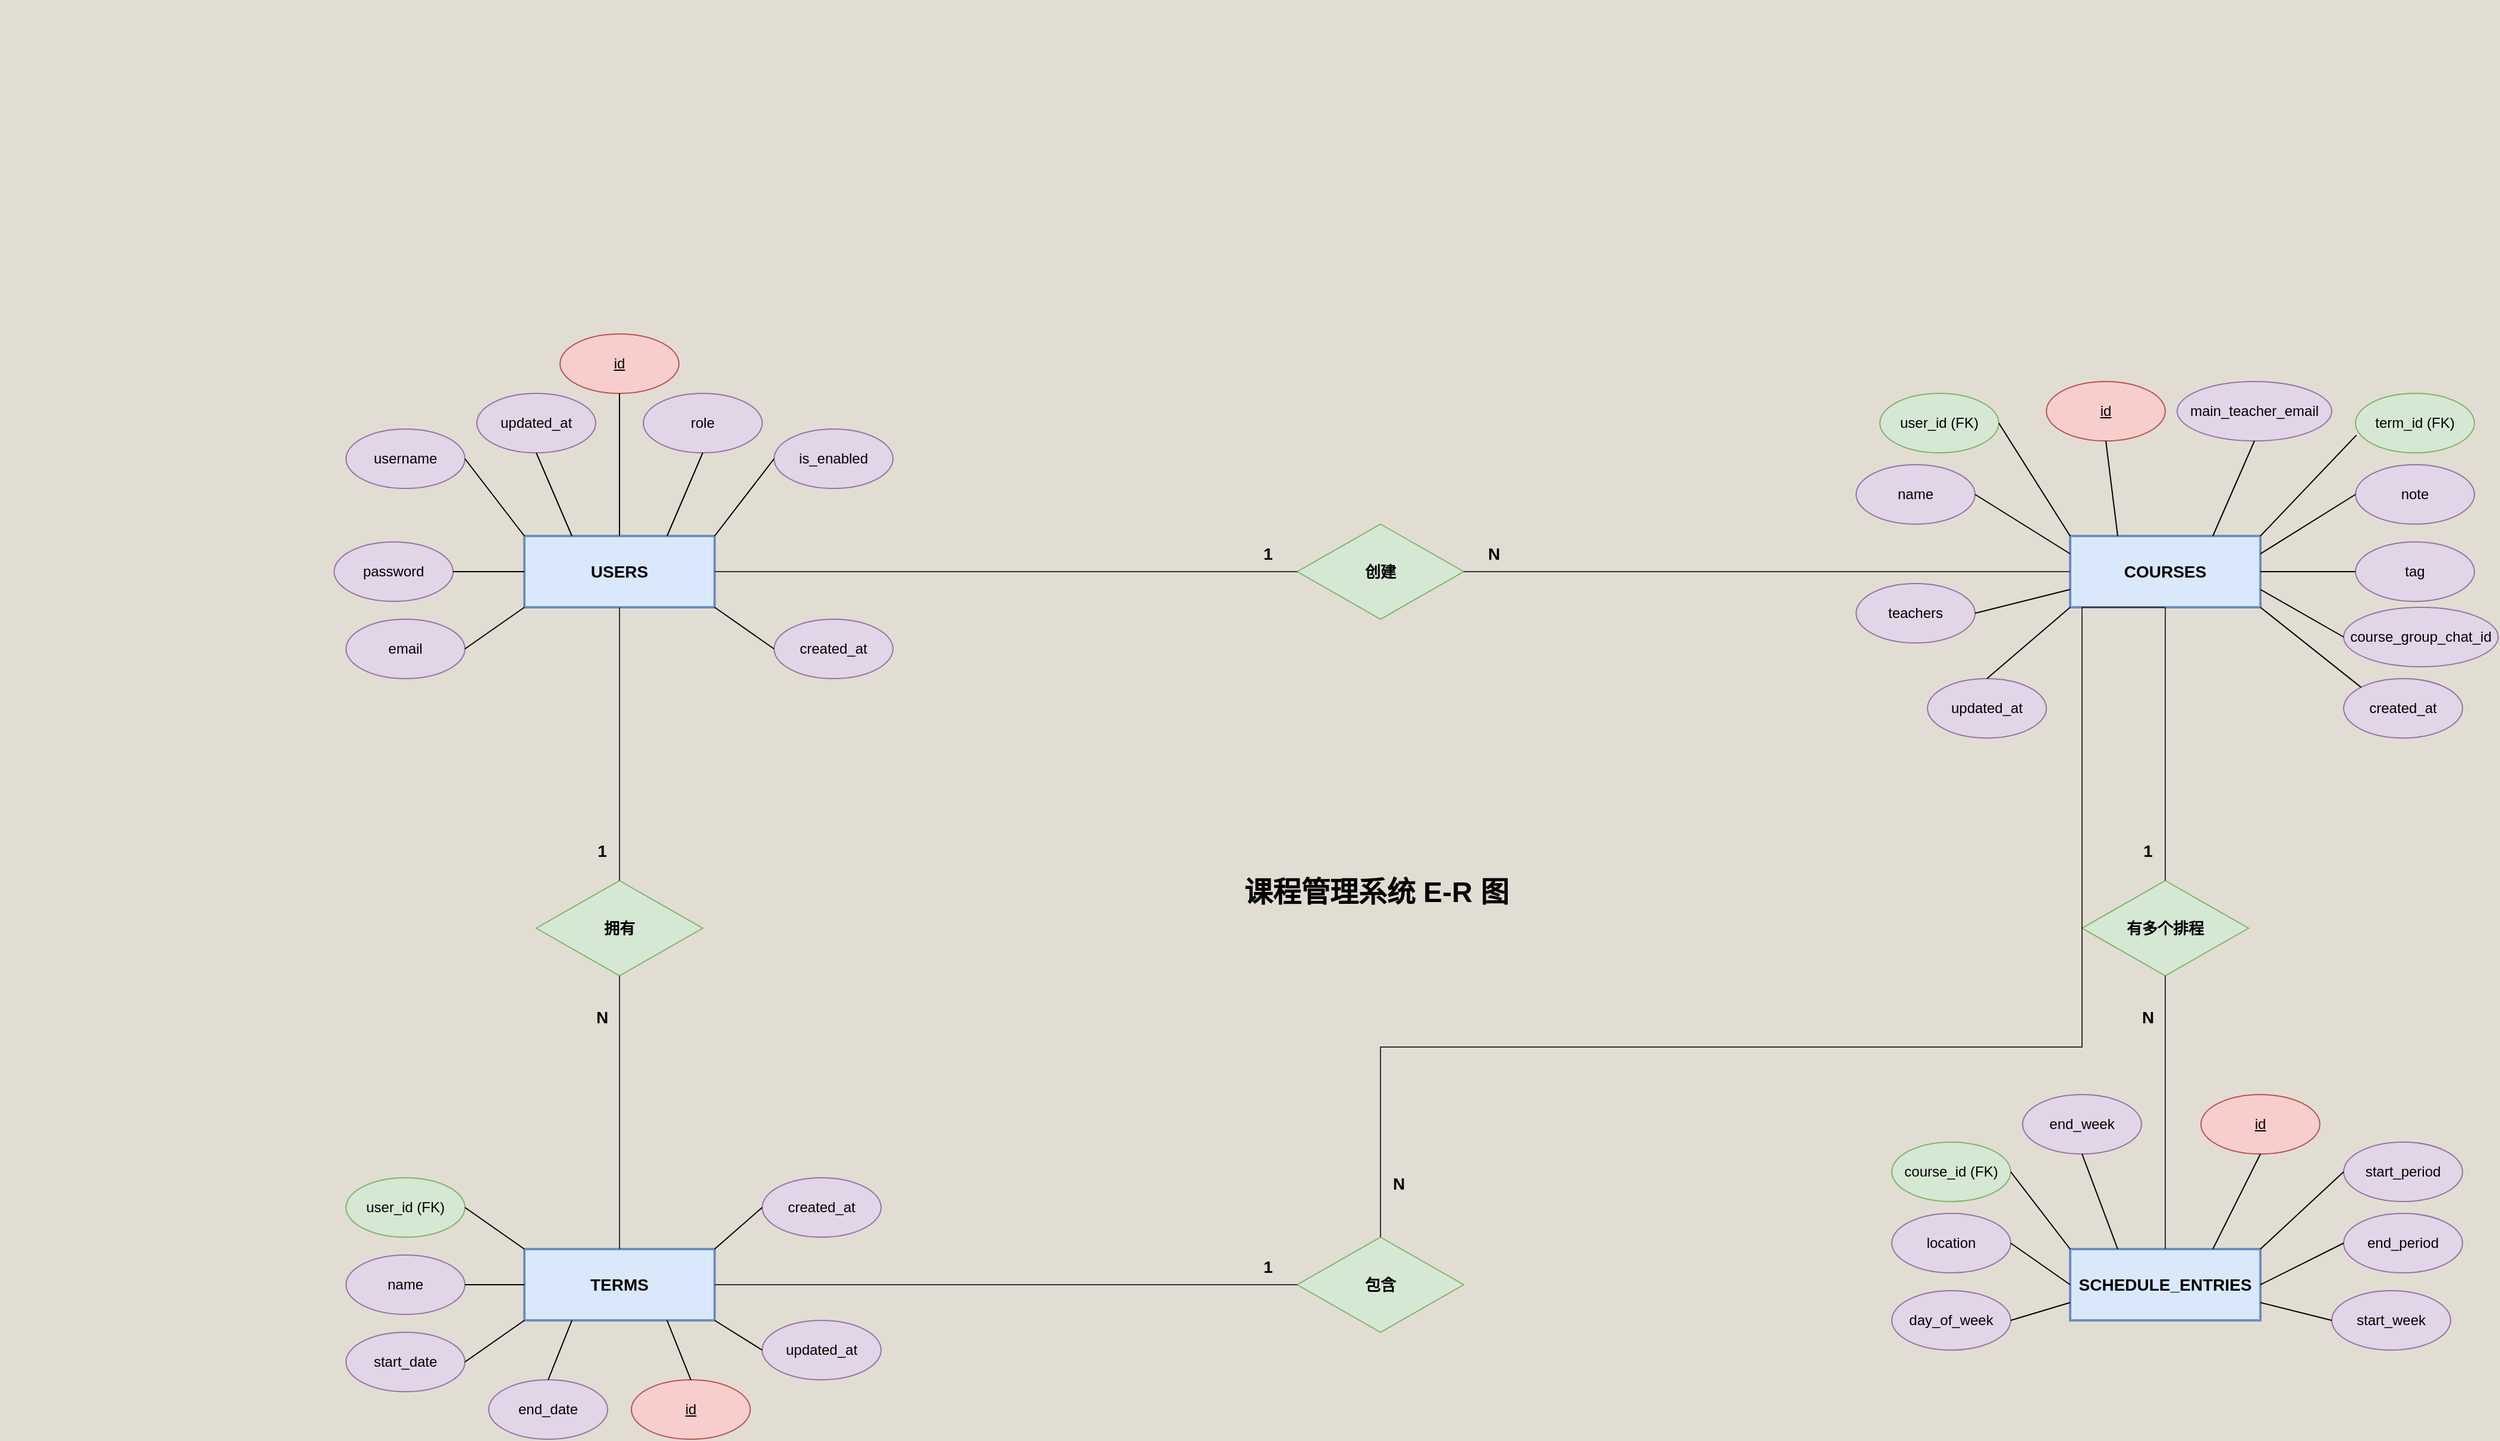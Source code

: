 <mxfile version="27.2.0">
  <diagram name="Quadrant-ER-Diagram" id="final-er-diagram-id">
    <mxGraphModel dx="44338" dy="39726" grid="0" gridSize="10" guides="1" tooltips="1" connect="1" arrows="1" fold="1" page="1" pageScale="1" pageWidth="2339" pageHeight="1654" background="#E2DDD3" math="0" shadow="0">
      <root>
        <mxCell id="0" />
        <mxCell id="1" parent="0" />
        <mxCell id="title" value="课程管理系统 E-R 图&amp;nbsp;" style="text;html=1;strokeColor=none;fillColor=none;align=center;verticalAlign=middle;whiteSpace=wrap;rounded=0;fontSize=24;fontStyle=1;" parent="1" vertex="1">
          <mxGeometry x="860" y="730" width="600" height="40" as="geometry" />
        </mxCell>
        <mxCell id="e-users" value="USERS" style="shape=rectangle;strokeWidth=2;perimeter=rectanglePerimeter;whiteSpace=wrap;html=1;fixedSize=1;fontStyle=1;fontSize=14;fillColor=#dae8fc;strokeColor=#6c8ebf;" parent="1" vertex="1">
          <mxGeometry x="440" y="450" width="160" height="60" as="geometry" />
        </mxCell>
        <mxCell id="a-users-id" value="&lt;u&gt;id&lt;/u&gt;" style="shape=ellipse;perimeter=ellipsePerimeter;whiteSpace=wrap;html=1;align=center;fontSize=12;fillColor=#f8cecc;strokeColor=#b85450;" parent="1" vertex="1">
          <mxGeometry x="470" y="280" width="100" height="50" as="geometry" />
        </mxCell>
        <mxCell id="a-users-username" value="username" style="shape=ellipse;perimeter=ellipsePerimeter;whiteSpace=wrap;html=1;align=center;fontSize=12;fillColor=#e1d5e7;strokeColor=#9673a6;" parent="1" vertex="1">
          <mxGeometry x="290" y="360" width="100" height="50" as="geometry" />
        </mxCell>
        <mxCell id="a-users-password" value="password" style="shape=ellipse;perimeter=ellipsePerimeter;whiteSpace=wrap;html=1;align=center;fontSize=12;fillColor=#e1d5e7;strokeColor=#9673a6;" parent="1" vertex="1">
          <mxGeometry x="280" y="455" width="100" height="50" as="geometry" />
        </mxCell>
        <mxCell id="a-users-email" value="email" style="shape=ellipse;perimeter=ellipsePerimeter;whiteSpace=wrap;html=1;align=center;fontSize=12;fillColor=#e1d5e7;strokeColor=#9673a6;" parent="1" vertex="1">
          <mxGeometry x="290" y="520" width="100" height="50" as="geometry" />
        </mxCell>
        <mxCell id="a-users-role" value="role" style="shape=ellipse;perimeter=ellipsePerimeter;whiteSpace=wrap;html=1;align=center;fontSize=12;fillColor=#e1d5e7;strokeColor=#9673a6;" parent="1" vertex="1">
          <mxGeometry x="540" y="330" width="100" height="50" as="geometry" />
        </mxCell>
        <mxCell id="a-users-enabled" value="is_enabled" style="shape=ellipse;perimeter=ellipsePerimeter;whiteSpace=wrap;html=1;align=center;fontSize=12;fillColor=#e1d5e7;strokeColor=#9673a6;" parent="1" vertex="1">
          <mxGeometry x="650" y="360" width="100" height="50" as="geometry" />
        </mxCell>
        <mxCell id="a-users-created" value="created_at" style="shape=ellipse;perimeter=ellipsePerimeter;whiteSpace=wrap;html=1;align=center;fontSize=12;fillColor=#e1d5e7;strokeColor=#9673a6;" parent="1" vertex="1">
          <mxGeometry x="650" y="520" width="100" height="50" as="geometry" />
        </mxCell>
        <mxCell id="a-users-updated" value="updated_at" style="shape=ellipse;perimeter=ellipsePerimeter;whiteSpace=wrap;html=1;align=center;fontSize=12;fillColor=#e1d5e7;strokeColor=#9673a6;" parent="1" vertex="1">
          <mxGeometry x="400" y="330" width="100" height="50" as="geometry" />
        </mxCell>
        <mxCell id="e-courses" value="COURSES" style="shape=rectangle;strokeWidth=2;perimeter=rectanglePerimeter;whiteSpace=wrap;html=1;fixedSize=1;fontStyle=1;fontSize=14;fillColor=#dae8fc;strokeColor=#6c8ebf;" parent="1" vertex="1">
          <mxGeometry x="1740" y="450" width="160" height="60" as="geometry" />
        </mxCell>
        <mxCell id="a-courses-id" value="&lt;u&gt;id&lt;/u&gt;" style="shape=ellipse;perimeter=ellipsePerimeter;whiteSpace=wrap;html=1;align=center;fontSize=12;fillColor=#f8cecc;strokeColor=#b85450;" parent="1" vertex="1">
          <mxGeometry x="1720" y="320" width="100" height="50" as="geometry" />
        </mxCell>
        <mxCell id="a-courses-userid" value="user_id (FK)" style="shape=ellipse;perimeter=ellipsePerimeter;whiteSpace=wrap;html=1;align=center;fontSize=12;fillColor=#d5e8d4;strokeColor=#82b366;" parent="1" vertex="1">
          <mxGeometry x="1580" y="330" width="100" height="50" as="geometry" />
        </mxCell>
        <mxCell id="a-courses-termid" value="term_id (FK)" style="shape=ellipse;perimeter=ellipsePerimeter;whiteSpace=wrap;html=1;align=center;fontSize=12;fillColor=#d5e8d4;strokeColor=#82b366;" parent="1" vertex="1">
          <mxGeometry x="1980" y="330" width="100" height="50" as="geometry" />
        </mxCell>
        <mxCell id="a-courses-name" value="name" style="shape=ellipse;perimeter=ellipsePerimeter;whiteSpace=wrap;html=1;align=center;fontSize=12;fillColor=#e1d5e7;strokeColor=#9673a6;" parent="1" vertex="1">
          <mxGeometry x="1560" y="390" width="100" height="50" as="geometry" />
        </mxCell>
        <mxCell id="a-courses-teachers" value="teachers" style="shape=ellipse;perimeter=ellipsePerimeter;whiteSpace=wrap;html=1;align=center;fontSize=12;fillColor=#e1d5e7;strokeColor=#9673a6;" parent="1" vertex="1">
          <mxGeometry x="1560" y="490" width="100" height="50" as="geometry" />
        </mxCell>
        <mxCell id="a-courses-teachermail" value="main_teacher_email" style="shape=ellipse;perimeter=ellipsePerimeter;whiteSpace=wrap;html=1;align=center;fontSize=12;fillColor=#e1d5e7;strokeColor=#9673a6;" parent="1" vertex="1">
          <mxGeometry x="1830" y="320" width="130" height="50" as="geometry" />
        </mxCell>
        <mxCell id="a-courses-chatid" value="course_group_chat_id" style="shape=ellipse;perimeter=ellipsePerimeter;whiteSpace=wrap;html=1;align=center;fontSize=12;fillColor=#e1d5e7;strokeColor=#9673a6;" parent="1" vertex="1">
          <mxGeometry x="1970" y="510" width="130" height="50" as="geometry" />
        </mxCell>
        <mxCell id="a-courses-tag" value="tag" style="shape=ellipse;perimeter=ellipsePerimeter;whiteSpace=wrap;html=1;align=center;fontSize=12;fillColor=#e1d5e7;strokeColor=#9673a6;" parent="1" vertex="1">
          <mxGeometry x="1980" y="455" width="100" height="50" as="geometry" />
        </mxCell>
        <mxCell id="a-courses-note" value="note" style="shape=ellipse;perimeter=ellipsePerimeter;whiteSpace=wrap;html=1;align=center;fontSize=12;fillColor=#e1d5e7;strokeColor=#9673a6;" parent="1" vertex="1">
          <mxGeometry x="1980" y="390" width="100" height="50" as="geometry" />
        </mxCell>
        <mxCell id="a-courses-created" value="created_at" style="shape=ellipse;perimeter=ellipsePerimeter;whiteSpace=wrap;html=1;align=center;fontSize=12;fillColor=#e1d5e7;strokeColor=#9673a6;" parent="1" vertex="1">
          <mxGeometry x="1970" y="570" width="100" height="50" as="geometry" />
        </mxCell>
        <mxCell id="a-courses-updated" value="updated_at" style="shape=ellipse;perimeter=ellipsePerimeter;whiteSpace=wrap;html=1;align=center;fontSize=12;fillColor=#e1d5e7;strokeColor=#9673a6;" parent="1" vertex="1">
          <mxGeometry x="1620" y="570" width="100" height="50" as="geometry" />
        </mxCell>
        <mxCell id="e-terms" value="TERMS" style="shape=rectangle;strokeWidth=2;perimeter=rectanglePerimeter;whiteSpace=wrap;html=1;fixedSize=1;fontStyle=1;fontSize=14;fillColor=#dae8fc;strokeColor=#6c8ebf;" parent="1" vertex="1">
          <mxGeometry x="440" y="1050" width="160" height="60" as="geometry" />
        </mxCell>
        <mxCell id="a-terms-id" value="&lt;u&gt;id&lt;/u&gt;" style="shape=ellipse;perimeter=ellipsePerimeter;whiteSpace=wrap;html=1;align=center;fontSize=12;fillColor=#f8cecc;strokeColor=#b85450;" parent="1" vertex="1">
          <mxGeometry x="530" y="1160" width="100" height="50" as="geometry" />
        </mxCell>
        <mxCell id="a-terms-userid" value="user_id (FK)" style="shape=ellipse;perimeter=ellipsePerimeter;whiteSpace=wrap;html=1;align=center;fontSize=12;fillColor=#d5e8d4;strokeColor=#82b366;" parent="1" vertex="1">
          <mxGeometry x="290" y="990" width="100" height="50" as="geometry" />
        </mxCell>
        <mxCell id="a-terms-name" value="name" style="shape=ellipse;perimeter=ellipsePerimeter;whiteSpace=wrap;html=1;align=center;fontSize=12;fillColor=#e1d5e7;strokeColor=#9673a6;" parent="1" vertex="1">
          <mxGeometry x="290" y="1055" width="100" height="50" as="geometry" />
        </mxCell>
        <mxCell id="a-terms-start" value="start_date" style="shape=ellipse;perimeter=ellipsePerimeter;whiteSpace=wrap;html=1;align=center;fontSize=12;fillColor=#e1d5e7;strokeColor=#9673a6;" parent="1" vertex="1">
          <mxGeometry x="290" y="1120" width="100" height="50" as="geometry" />
        </mxCell>
        <mxCell id="a-terms-end" value="end_date" style="shape=ellipse;perimeter=ellipsePerimeter;whiteSpace=wrap;html=1;align=center;fontSize=12;fillColor=#e1d5e7;strokeColor=#9673a6;" parent="1" vertex="1">
          <mxGeometry x="410" y="1160" width="100" height="50" as="geometry" />
        </mxCell>
        <mxCell id="a-terms-created" value="created_at" style="shape=ellipse;perimeter=ellipsePerimeter;whiteSpace=wrap;html=1;align=center;fontSize=12;fillColor=#e1d5e7;strokeColor=#9673a6;" parent="1" vertex="1">
          <mxGeometry x="640" y="990" width="100" height="50" as="geometry" />
        </mxCell>
        <mxCell id="a-terms-updated" value="updated_at" style="shape=ellipse;perimeter=ellipsePerimeter;whiteSpace=wrap;html=1;align=center;fontSize=12;fillColor=#e1d5e7;strokeColor=#9673a6;" parent="1" vertex="1">
          <mxGeometry x="640" y="1110" width="100" height="50" as="geometry" />
        </mxCell>
        <mxCell id="e-schedule" value="SCHEDULE_ENTRIES" style="shape=rectangle;strokeWidth=2;perimeter=rectanglePerimeter;whiteSpace=wrap;html=1;fixedSize=1;fontStyle=1;fontSize=14;fillColor=#dae8fc;strokeColor=#6c8ebf;" parent="1" vertex="1">
          <mxGeometry x="1740" y="1050" width="160" height="60" as="geometry" />
        </mxCell>
        <mxCell id="a-schedule-id" value="&lt;u&gt;id&lt;/u&gt;" style="shape=ellipse;perimeter=ellipsePerimeter;whiteSpace=wrap;html=1;align=center;fontSize=12;fillColor=#f8cecc;strokeColor=#b85450;" parent="1" vertex="1">
          <mxGeometry x="1850" y="920" width="100" height="50" as="geometry" />
        </mxCell>
        <mxCell id="a-schedule-courseid" value="course_id (FK)" style="shape=ellipse;perimeter=ellipsePerimeter;whiteSpace=wrap;html=1;align=center;fontSize=12;fillColor=#d5e8d4;strokeColor=#82b366;" parent="1" vertex="1">
          <mxGeometry x="1590" y="960" width="100" height="50" as="geometry" />
        </mxCell>
        <mxCell id="a-schedule-location" value="location" style="shape=ellipse;perimeter=ellipsePerimeter;whiteSpace=wrap;html=1;align=center;fontSize=12;fillColor=#e1d5e7;strokeColor=#9673a6;" parent="1" vertex="1">
          <mxGeometry x="1590" y="1020" width="100" height="50" as="geometry" />
        </mxCell>
        <mxCell id="a-schedule-day" value="day_of_week" style="shape=ellipse;perimeter=ellipsePerimeter;whiteSpace=wrap;html=1;align=center;fontSize=12;fillColor=#e1d5e7;strokeColor=#9673a6;" parent="1" vertex="1">
          <mxGeometry x="1590" y="1085" width="100" height="50" as="geometry" />
        </mxCell>
        <mxCell id="a-schedule-startp" value="start_period" style="shape=ellipse;perimeter=ellipsePerimeter;whiteSpace=wrap;html=1;align=center;fontSize=12;fillColor=#e1d5e7;strokeColor=#9673a6;" parent="1" vertex="1">
          <mxGeometry x="1970" y="960" width="100" height="50" as="geometry" />
        </mxCell>
        <mxCell id="a-schedule-endp" value="end_period" style="shape=ellipse;perimeter=ellipsePerimeter;whiteSpace=wrap;html=1;align=center;fontSize=12;fillColor=#e1d5e7;strokeColor=#9673a6;" parent="1" vertex="1">
          <mxGeometry x="1970" y="1020" width="100" height="50" as="geometry" />
        </mxCell>
        <mxCell id="a-schedule-startw" value="start_week" style="shape=ellipse;perimeter=ellipsePerimeter;whiteSpace=wrap;html=1;align=center;fontSize=12;fillColor=#e1d5e7;strokeColor=#9673a6;" parent="1" vertex="1">
          <mxGeometry x="1960" y="1085" width="100" height="50" as="geometry" />
        </mxCell>
        <mxCell id="a-schedule-endw" value="end_week" style="shape=ellipse;perimeter=ellipsePerimeter;whiteSpace=wrap;html=1;align=center;fontSize=12;fillColor=#e1d5e7;strokeColor=#9673a6;" parent="1" vertex="1">
          <mxGeometry x="1700" y="920" width="100" height="50" as="geometry" />
        </mxCell>
        <mxCell id="r-creates" value="创建" style="rhombus;perimeter=rhombusPerimeter;whiteSpace=wrap;html=1;align=center;fontSize=13;fontStyle=1;fillColor=#d5e8d4;strokeColor=#82b366;" parent="1" vertex="1">
          <mxGeometry x="1090" y="440" width="140" height="80" as="geometry" />
        </mxCell>
        <mxCell id="r-owns" value="拥有" style="rhombus;perimeter=rhombusPerimeter;whiteSpace=wrap;html=1;align=center;fontSize=13;fontStyle=1;fillColor=#d5e8d4;strokeColor=#82b366;" parent="1" vertex="1">
          <mxGeometry x="450" y="740" width="140" height="80" as="geometry" />
        </mxCell>
        <mxCell id="r-contains" value="包含" style="rhombus;perimeter=rhombusPerimeter;whiteSpace=wrap;html=1;align=center;fontSize=13;fontStyle=1;fillColor=#d5e8d4;strokeColor=#82b366;" parent="1" vertex="1">
          <mxGeometry x="1090" y="1040" width="140" height="80" as="geometry" />
        </mxCell>
        <mxCell id="r-schedules" value="有多个排程" style="rhombus;perimeter=rhombusPerimeter;whiteSpace=wrap;html=1;align=center;fontSize=13;fontStyle=1;fillColor=#d5e8d4;strokeColor=#82b366;" parent="1" vertex="1">
          <mxGeometry x="1750" y="740" width="140" height="80" as="geometry" />
        </mxCell>
        <mxCell id="l-users-creates" style="edgeStyle=orthogonalEdgeStyle;rounded=0;html=1;endArrow=none;endFill=0;strokeColor=#333333;" parent="1" source="e-users" target="r-creates" edge="1">
          <mxGeometry relative="1" as="geometry" />
        </mxCell>
        <mxCell id="c-users-creates-1" value="1" style="text;html=1;align=center;verticalAlign=middle;resizable=0;points=[];autosize=1;strokeColor=none;fillColor=none;fontSize=14;fontStyle=1;" parent="1" vertex="1">
          <mxGeometry x="1050" y="450" width="30" height="30" as="geometry" />
        </mxCell>
        <mxCell id="l-creates-courses" style="edgeStyle=orthogonalEdgeStyle;rounded=0;html=1;endArrow=none;endFill=0;strokeColor=#333333;" parent="1" source="r-creates" target="e-courses" edge="1">
          <mxGeometry relative="1" as="geometry" />
        </mxCell>
        <mxCell id="c-creates-courses-n" value="N" style="text;html=1;align=center;verticalAlign=middle;resizable=0;points=[];autosize=1;strokeColor=none;fillColor=none;fontSize=14;fontStyle=1;" parent="1" vertex="1">
          <mxGeometry x="1240" y="450" width="30" height="30" as="geometry" />
        </mxCell>
        <mxCell id="l-users-owns" style="edgeStyle=orthogonalEdgeStyle;rounded=0;html=1;endArrow=none;endFill=0;strokeColor=#333333;" parent="1" source="e-users" target="r-owns" edge="1">
          <mxGeometry relative="1" as="geometry" />
        </mxCell>
        <mxCell id="c-users-owns-1" value="1" style="text;html=1;align=center;verticalAlign=middle;resizable=0;points=[];autosize=1;strokeColor=none;fillColor=none;fontSize=14;fontStyle=1;" parent="1" vertex="1">
          <mxGeometry x="490" y="700" width="30" height="30" as="geometry" />
        </mxCell>
        <mxCell id="l-owns-terms" style="edgeStyle=orthogonalEdgeStyle;rounded=0;html=1;endArrow=none;endFill=0;strokeColor=#333333;" parent="1" source="r-owns" target="e-terms" edge="1">
          <mxGeometry relative="1" as="geometry" />
        </mxCell>
        <mxCell id="c-owns-terms-n" value="N" style="text;html=1;align=center;verticalAlign=middle;resizable=0;points=[];autosize=1;strokeColor=none;fillColor=none;fontSize=14;fontStyle=1;" parent="1" vertex="1">
          <mxGeometry x="490" y="840" width="30" height="30" as="geometry" />
        </mxCell>
        <mxCell id="l-courses-schedules" style="edgeStyle=orthogonalEdgeStyle;rounded=0;html=1;endArrow=none;endFill=0;strokeColor=#333333;" parent="1" source="e-courses" target="r-schedules" edge="1">
          <mxGeometry relative="1" as="geometry">
            <Array as="points">
              <mxPoint x="1820" y="580" />
              <mxPoint x="1820" y="580" />
            </Array>
          </mxGeometry>
        </mxCell>
        <mxCell id="c-courses-schedules-1" value="1" style="text;html=1;align=center;verticalAlign=middle;resizable=0;points=[];autosize=1;strokeColor=none;fillColor=none;fontSize=14;fontStyle=1;" parent="1" vertex="1">
          <mxGeometry x="1790" y="700" width="30" height="30" as="geometry" />
        </mxCell>
        <mxCell id="l-schedules-entries" style="edgeStyle=orthogonalEdgeStyle;rounded=0;html=1;endArrow=none;endFill=0;strokeColor=#333333;" parent="1" source="r-schedules" target="e-schedule" edge="1">
          <mxGeometry relative="1" as="geometry" />
        </mxCell>
        <mxCell id="c-schedules-entries-n" value="N" style="text;html=1;align=center;verticalAlign=middle;resizable=0;points=[];autosize=1;strokeColor=none;fillColor=none;fontSize=14;fontStyle=1;" parent="1" vertex="1">
          <mxGeometry x="1790" y="840" width="30" height="30" as="geometry" />
        </mxCell>
        <mxCell id="l-terms-contains" style="edgeStyle=orthogonalEdgeStyle;rounded=0;html=1;endArrow=none;endFill=0;strokeColor=#333333;" parent="1" source="e-terms" target="r-contains" edge="1">
          <mxGeometry relative="1" as="geometry" />
        </mxCell>
        <mxCell id="c-terms-contains-1" value="1" style="text;html=1;align=center;verticalAlign=middle;resizable=0;points=[];autosize=1;strokeColor=none;fillColor=none;fontSize=14;fontStyle=1;" parent="1" vertex="1">
          <mxGeometry x="1050" y="1050" width="30" height="30" as="geometry" />
        </mxCell>
        <mxCell id="l-contains-courses" style="edgeStyle=orthogonalEdgeStyle;rounded=0;html=1;endArrow=none;endFill=0;strokeColor=#333333;entryX=0.5;entryY=1;entryDx=0;entryDy=0;" parent="1" source="r-contains" target="e-courses" edge="1">
          <mxGeometry relative="1" as="geometry">
            <Array as="points">
              <mxPoint x="1160" y="880" />
              <mxPoint x="1750" y="880" />
              <mxPoint x="1750" y="510" />
            </Array>
          </mxGeometry>
        </mxCell>
        <mxCell id="c-contains-courses-n" value="N" style="text;html=1;align=center;verticalAlign=middle;resizable=0;points=[];autosize=1;strokeColor=none;fillColor=none;fontSize=14;fontStyle=1;" parent="1" vertex="1">
          <mxGeometry x="1160" y="980" width="30" height="30" as="geometry" />
        </mxCell>
        <mxCell id="2" style="edgeStyle=none;html=1;endArrow=none;endFill=0;strokeColor=#999999;" parent="1" source="e-users" target="a-users-id" edge="1" />
        <mxCell id="3" style="edgeStyle=none;html=1;endArrow=none;endFill=0;strokeColor=#999999;" parent="1" source="e-users" target="a-users-username" edge="1" />
        <mxCell id="4" style="edgeStyle=none;html=1;endArrow=none;endFill=0;strokeColor=#999999;" parent="1" source="e-users" target="a-users-password" edge="1" />
        <mxCell id="5" style="edgeStyle=none;html=1;endArrow=none;endFill=0;strokeColor=#999999;" parent="1" source="e-users" target="a-users-email" edge="1" />
        <mxCell id="6" style="edgeStyle=none;html=1;endArrow=none;endFill=0;strokeColor=#999999;" parent="1" source="e-users" target="a-users-role" edge="1" />
        <mxCell id="7" style="edgeStyle=none;html=1;endArrow=none;endFill=0;strokeColor=#999999;" parent="1" source="e-users" target="a-users-enabled" edge="1" />
        <mxCell id="8" style="edgeStyle=none;html=1;endArrow=none;endFill=0;strokeColor=#999999;" parent="1" source="e-users" target="a-users-created" edge="1" />
        <mxCell id="9" style="edgeStyle=none;html=1;endArrow=none;endFill=0;strokeColor=#999999;" parent="1" source="e-users" target="a-users-updated" edge="1" />
        <mxCell id="10" style="edgeStyle=none;html=1;endArrow=none;endFill=0;strokeColor=#999999;" parent="1" source="e-terms" target="a-terms-id" edge="1" />
        <mxCell id="11" style="edgeStyle=none;html=1;endArrow=none;endFill=0;strokeColor=#999999;" parent="1" source="e-terms" target="a-terms-userid" edge="1" />
        <mxCell id="12" style="edgeStyle=none;html=1;endArrow=none;endFill=0;strokeColor=#999999;" parent="1" source="e-terms" target="a-terms-name" edge="1" />
        <mxCell id="13" style="edgeStyle=none;html=1;endArrow=none;endFill=0;strokeColor=#999999;" parent="1" source="e-terms" target="a-terms-start" edge="1" />
        <mxCell id="14" style="edgeStyle=none;html=1;endArrow=none;endFill=0;strokeColor=#999999;" parent="1" source="e-terms" target="a-terms-end" edge="1" />
        <mxCell id="15" style="edgeStyle=none;html=1;endArrow=none;endFill=0;strokeColor=#999999;" parent="1" source="e-terms" target="a-terms-created" edge="1" />
        <mxCell id="16" style="edgeStyle=none;html=1;endArrow=none;endFill=0;strokeColor=#999999;" parent="1" source="e-terms" target="a-terms-updated" edge="1" />
        <mxCell id="17" style="edgeStyle=none;html=1;endArrow=none;endFill=0;strokeColor=#999999;" parent="1" source="e-courses" target="a-courses-id" edge="1" />
        <mxCell id="18" style="edgeStyle=none;html=1;endArrow=none;endFill=0;strokeColor=#999999;" parent="1" source="e-courses" target="a-courses-userid" edge="1" />
        <mxCell id="19" style="edgeStyle=none;html=1;endArrow=none;endFill=0;strokeColor=#999999;" parent="1" source="e-courses" target="a-courses-termid" edge="1" />
        <mxCell id="20" style="edgeStyle=none;html=1;endArrow=none;endFill=0;strokeColor=#999999;" parent="1" source="e-courses" target="a-courses-name" edge="1" />
        <mxCell id="21" style="edgeStyle=none;html=1;endArrow=none;endFill=0;strokeColor=#999999;" parent="1" source="e-courses" target="a-courses-teachers" edge="1" />
        <mxCell id="22" style="edgeStyle=none;html=1;endArrow=none;endFill=0;strokeColor=#999999;" parent="1" source="e-courses" target="a-courses-teachermail" edge="1" />
        <mxCell id="23" style="edgeStyle=none;html=1;endArrow=none;endFill=0;strokeColor=#999999;" parent="1" source="e-courses" target="a-courses-chatid" edge="1" />
        <mxCell id="24" style="edgeStyle=none;html=1;endArrow=none;endFill=0;strokeColor=#999999;" parent="1" source="e-courses" target="a-courses-tag" edge="1" />
        <mxCell id="25" style="edgeStyle=none;html=1;endArrow=none;endFill=0;strokeColor=#999999;" parent="1" source="e-courses" target="a-courses-note" edge="1" />
        <mxCell id="26" style="edgeStyle=none;html=1;endArrow=none;endFill=0;strokeColor=#999999;" parent="1" source="e-courses" target="a-courses-created" edge="1" />
        <mxCell id="27" style="edgeStyle=none;html=1;endArrow=none;endFill=0;strokeColor=#999999;" parent="1" source="e-courses" target="a-courses-updated" edge="1" />
        <mxCell id="28" style="edgeStyle=none;html=1;endArrow=none;endFill=0;strokeColor=#999999;" parent="1" source="e-schedule" target="a-schedule-id" edge="1" />
        <mxCell id="29" style="edgeStyle=none;html=1;endArrow=none;endFill=0;strokeColor=#999999;" parent="1" source="e-schedule" target="a-schedule-courseid" edge="1" />
        <mxCell id="30" style="edgeStyle=none;html=1;endArrow=none;endFill=0;strokeColor=#999999;" parent="1" source="e-schedule" target="a-schedule-location" edge="1" />
        <mxCell id="31" style="edgeStyle=none;html=1;endArrow=none;endFill=0;strokeColor=#999999;" parent="1" source="e-schedule" target="a-schedule-day" edge="1" />
        <mxCell id="32" style="edgeStyle=none;html=1;endArrow=none;endFill=0;strokeColor=#999999;" parent="1" source="e-schedule" target="a-schedule-startp" edge="1" />
        <mxCell id="33" style="edgeStyle=none;html=1;endArrow=none;endFill=0;strokeColor=#999999;" parent="1" source="e-schedule" target="a-schedule-endp" edge="1" />
        <mxCell id="34" style="edgeStyle=none;html=1;endArrow=none;endFill=0;strokeColor=#999999;" parent="1" source="e-schedule" target="a-schedule-startw" edge="1" />
        <mxCell id="35" style="edgeStyle=none;html=1;endArrow=none;endFill=0;strokeColor=#999999;" parent="1" source="e-schedule" target="a-schedule-endw" edge="1" />
        <mxCell id="_3gIhNjfofQWMxtuVuUA-50" value="" style="endArrow=none;html=1;rounded=0;fontSize=12;startSize=8;endSize=8;curved=1;exitX=0;exitY=0;exitDx=0;exitDy=0;entryX=1;entryY=0.5;entryDx=0;entryDy=0;" parent="1" source="e-users" target="a-users-username" edge="1">
          <mxGeometry width="50" height="50" relative="1" as="geometry">
            <mxPoint x="980" y="760" as="sourcePoint" />
            <mxPoint x="1030" y="710" as="targetPoint" />
          </mxGeometry>
        </mxCell>
        <mxCell id="_3gIhNjfofQWMxtuVuUA-51" value="" style="endArrow=none;html=1;rounded=0;fontSize=12;startSize=8;endSize=8;curved=1;exitX=1;exitY=0.5;exitDx=0;exitDy=0;entryX=0;entryY=0.5;entryDx=0;entryDy=0;" parent="1" source="a-users-password" target="e-users" edge="1">
          <mxGeometry width="50" height="50" relative="1" as="geometry">
            <mxPoint x="490" y="615" as="sourcePoint" />
            <mxPoint x="440" y="550" as="targetPoint" />
          </mxGeometry>
        </mxCell>
        <mxCell id="_3gIhNjfofQWMxtuVuUA-52" value="" style="endArrow=none;html=1;rounded=0;fontSize=12;startSize=8;endSize=8;curved=1;exitX=1;exitY=0.5;exitDx=0;exitDy=0;entryX=0;entryY=1;entryDx=0;entryDy=0;" parent="1" source="a-users-email" target="e-users" edge="1">
          <mxGeometry width="50" height="50" relative="1" as="geometry">
            <mxPoint x="470" y="575" as="sourcePoint" />
            <mxPoint x="420" y="510" as="targetPoint" />
          </mxGeometry>
        </mxCell>
        <mxCell id="_3gIhNjfofQWMxtuVuUA-53" value="" style="endArrow=none;html=1;rounded=0;fontSize=12;startSize=8;endSize=8;curved=1;exitX=0.5;exitY=1;exitDx=0;exitDy=0;entryX=0.25;entryY=0;entryDx=0;entryDy=0;" parent="1" source="a-users-updated" target="e-users" edge="1">
          <mxGeometry width="50" height="50" relative="1" as="geometry">
            <mxPoint x="610" y="535" as="sourcePoint" />
            <mxPoint x="560" y="470" as="targetPoint" />
          </mxGeometry>
        </mxCell>
        <mxCell id="_3gIhNjfofQWMxtuVuUA-54" value="" style="endArrow=none;html=1;rounded=0;fontSize=12;startSize=8;endSize=8;curved=1;exitX=0.5;exitY=1;exitDx=0;exitDy=0;entryX=0.5;entryY=0;entryDx=0;entryDy=0;" parent="1" source="a-users-id" target="e-users" edge="1">
          <mxGeometry width="50" height="50" relative="1" as="geometry">
            <mxPoint x="600" y="625" as="sourcePoint" />
            <mxPoint x="550" y="560" as="targetPoint" />
          </mxGeometry>
        </mxCell>
        <mxCell id="_3gIhNjfofQWMxtuVuUA-55" value="" style="endArrow=none;html=1;rounded=0;fontSize=12;startSize=8;endSize=8;curved=1;exitX=0.5;exitY=1;exitDx=0;exitDy=0;entryX=0.75;entryY=0;entryDx=0;entryDy=0;" parent="1" source="a-users-role" target="e-users" edge="1">
          <mxGeometry width="50" height="50" relative="1" as="geometry">
            <mxPoint x="680" y="645" as="sourcePoint" />
            <mxPoint x="630" y="580" as="targetPoint" />
          </mxGeometry>
        </mxCell>
        <mxCell id="_3gIhNjfofQWMxtuVuUA-56" value="" style="endArrow=none;html=1;rounded=0;fontSize=12;startSize=8;endSize=8;curved=1;exitX=0;exitY=0.5;exitDx=0;exitDy=0;entryX=1;entryY=1;entryDx=0;entryDy=0;" parent="1" source="a-users-created" target="e-users" edge="1">
          <mxGeometry width="50" height="50" relative="1" as="geometry">
            <mxPoint x="660" y="685" as="sourcePoint" />
            <mxPoint x="610" y="620" as="targetPoint" />
          </mxGeometry>
        </mxCell>
        <mxCell id="_3gIhNjfofQWMxtuVuUA-57" value="" style="endArrow=none;html=1;rounded=0;fontSize=12;startSize=8;endSize=8;curved=1;exitX=0;exitY=0.5;exitDx=0;exitDy=0;entryX=1;entryY=0;entryDx=0;entryDy=0;" parent="1" source="a-users-enabled" target="e-users" edge="1">
          <mxGeometry width="50" height="50" relative="1" as="geometry">
            <mxPoint x="650" y="655" as="sourcePoint" />
            <mxPoint x="600" y="590" as="targetPoint" />
          </mxGeometry>
        </mxCell>
        <mxCell id="_3gIhNjfofQWMxtuVuUA-58" value="" style="endArrow=none;html=1;rounded=0;fontSize=12;startSize=8;endSize=8;curved=1;exitX=0;exitY=0;exitDx=0;exitDy=0;entryX=1;entryY=0.5;entryDx=0;entryDy=0;" parent="1" source="e-terms" target="a-terms-userid" edge="1">
          <mxGeometry width="50" height="50" relative="1" as="geometry">
            <mxPoint x="490" y="1025" as="sourcePoint" />
            <mxPoint x="440" y="960" as="targetPoint" />
          </mxGeometry>
        </mxCell>
        <mxCell id="_3gIhNjfofQWMxtuVuUA-59" value="" style="endArrow=none;html=1;rounded=0;fontSize=12;startSize=8;endSize=8;curved=1;exitX=0;exitY=1;exitDx=0;exitDy=0;entryX=1;entryY=0.5;entryDx=0;entryDy=0;" parent="1" source="e-terms" target="a-terms-start" edge="1">
          <mxGeometry width="50" height="50" relative="1" as="geometry">
            <mxPoint x="450" y="1195" as="sourcePoint" />
            <mxPoint x="400" y="1130" as="targetPoint" />
          </mxGeometry>
        </mxCell>
        <mxCell id="_3gIhNjfofQWMxtuVuUA-60" value="" style="endArrow=none;html=1;rounded=0;fontSize=12;startSize=8;endSize=8;curved=1;exitX=0;exitY=0.5;exitDx=0;exitDy=0;entryX=1;entryY=0.5;entryDx=0;entryDy=0;" parent="1" source="e-terms" target="a-terms-name" edge="1">
          <mxGeometry width="50" height="50" relative="1" as="geometry">
            <mxPoint x="450" y="1125" as="sourcePoint" />
            <mxPoint x="400" y="1060" as="targetPoint" />
          </mxGeometry>
        </mxCell>
        <mxCell id="_3gIhNjfofQWMxtuVuUA-61" value="" style="endArrow=none;html=1;rounded=0;fontSize=12;startSize=8;endSize=8;curved=1;exitX=0.75;exitY=1;exitDx=0;exitDy=0;entryX=0.5;entryY=0;entryDx=0;entryDy=0;" parent="1" source="e-terms" target="a-terms-id" edge="1">
          <mxGeometry width="50" height="50" relative="1" as="geometry">
            <mxPoint x="570" y="1225" as="sourcePoint" />
            <mxPoint x="520" y="1160" as="targetPoint" />
          </mxGeometry>
        </mxCell>
        <mxCell id="_3gIhNjfofQWMxtuVuUA-62" value="" style="endArrow=none;html=1;rounded=0;fontSize=12;startSize=8;endSize=8;curved=1;exitX=0;exitY=0.5;exitDx=0;exitDy=0;entryX=1;entryY=1;entryDx=0;entryDy=0;" parent="1" source="a-terms-updated" target="e-terms" edge="1">
          <mxGeometry width="50" height="50" relative="1" as="geometry">
            <mxPoint x="650" y="1165" as="sourcePoint" />
            <mxPoint x="600" y="1100" as="targetPoint" />
          </mxGeometry>
        </mxCell>
        <mxCell id="_3gIhNjfofQWMxtuVuUA-63" value="" style="endArrow=none;html=1;rounded=0;fontSize=12;startSize=8;endSize=8;curved=1;exitX=0;exitY=0.5;exitDx=0;exitDy=0;entryX=1;entryY=0.5;entryDx=0;entryDy=0;" parent="1" source="a-terms-created" edge="1">
          <mxGeometry width="50" height="50" relative="1" as="geometry">
            <mxPoint x="650" y="1115" as="sourcePoint" />
            <mxPoint x="600" y="1050" as="targetPoint" />
          </mxGeometry>
        </mxCell>
        <mxCell id="_3gIhNjfofQWMxtuVuUA-64" value="" style="endArrow=none;html=1;rounded=0;fontSize=12;startSize=8;endSize=8;curved=1;exitX=0.5;exitY=0;exitDx=0;exitDy=0;entryX=0.25;entryY=1;entryDx=0;entryDy=0;" parent="1" source="a-terms-end" target="e-terms" edge="1">
          <mxGeometry width="50" height="50" relative="1" as="geometry">
            <mxPoint x="610" y="1115" as="sourcePoint" />
            <mxPoint x="560" y="1050" as="targetPoint" />
          </mxGeometry>
        </mxCell>
        <mxCell id="_3gIhNjfofQWMxtuVuUA-66" value="" style="endArrow=none;html=1;rounded=0;fontSize=12;startSize=8;endSize=8;curved=1;exitX=0;exitY=0;exitDx=0;exitDy=0;entryX=1;entryY=0.5;entryDx=0;entryDy=0;" parent="1" source="e-courses" target="a-courses-userid" edge="1">
          <mxGeometry width="50" height="50" relative="1" as="geometry">
            <mxPoint x="1730" y="415" as="sourcePoint" />
            <mxPoint x="1680" y="350" as="targetPoint" />
          </mxGeometry>
        </mxCell>
        <mxCell id="_3gIhNjfofQWMxtuVuUA-67" value="" style="endArrow=none;html=1;rounded=0;fontSize=12;startSize=8;endSize=8;curved=1;exitX=0.25;exitY=0;exitDx=0;exitDy=0;entryX=0.5;entryY=1;entryDx=0;entryDy=0;" parent="1" source="e-courses" target="a-courses-id" edge="1">
          <mxGeometry width="50" height="50" relative="1" as="geometry">
            <mxPoint x="1880" y="435" as="sourcePoint" />
            <mxPoint x="1830" y="370" as="targetPoint" />
          </mxGeometry>
        </mxCell>
        <mxCell id="_3gIhNjfofQWMxtuVuUA-68" value="" style="endArrow=none;html=1;rounded=0;fontSize=12;startSize=8;endSize=8;curved=1;exitX=0;exitY=0.25;exitDx=0;exitDy=0;entryX=1;entryY=0.5;entryDx=0;entryDy=0;" parent="1" source="e-courses" target="a-courses-name" edge="1">
          <mxGeometry width="50" height="50" relative="1" as="geometry">
            <mxPoint x="1700" y="475" as="sourcePoint" />
            <mxPoint x="1650" y="410" as="targetPoint" />
          </mxGeometry>
        </mxCell>
        <mxCell id="_3gIhNjfofQWMxtuVuUA-69" value="" style="endArrow=none;html=1;rounded=0;fontSize=12;startSize=8;endSize=8;curved=1;exitX=0;exitY=0.75;exitDx=0;exitDy=0;entryX=1;entryY=0.5;entryDx=0;entryDy=0;" parent="1" source="e-courses" target="a-courses-teachers" edge="1">
          <mxGeometry width="50" height="50" relative="1" as="geometry">
            <mxPoint x="1710" y="555" as="sourcePoint" />
            <mxPoint x="1660" y="490" as="targetPoint" />
          </mxGeometry>
        </mxCell>
        <mxCell id="_3gIhNjfofQWMxtuVuUA-71" value="" style="endArrow=none;html=1;rounded=0;fontSize=12;startSize=8;endSize=8;curved=1;exitX=0.75;exitY=0;exitDx=0;exitDy=0;entryX=0.5;entryY=1;entryDx=0;entryDy=0;" parent="1" source="e-courses" target="a-courses-teachermail" edge="1">
          <mxGeometry width="50" height="50" relative="1" as="geometry">
            <mxPoint x="1900" y="445" as="sourcePoint" />
            <mxPoint x="1850" y="380" as="targetPoint" />
          </mxGeometry>
        </mxCell>
        <mxCell id="_3gIhNjfofQWMxtuVuUA-72" value="" style="endArrow=none;html=1;rounded=0;fontSize=12;startSize=8;endSize=8;curved=1;exitX=1;exitY=0;exitDx=0;exitDy=0;entryX=0.007;entryY=0.704;entryDx=0;entryDy=0;entryPerimeter=0;" parent="1" source="e-courses" target="a-courses-termid" edge="1">
          <mxGeometry width="50" height="50" relative="1" as="geometry">
            <mxPoint x="2020" y="455" as="sourcePoint" />
            <mxPoint x="1970" y="390" as="targetPoint" />
          </mxGeometry>
        </mxCell>
        <mxCell id="_3gIhNjfofQWMxtuVuUA-73" value="" style="endArrow=none;html=1;rounded=0;fontSize=12;startSize=8;endSize=8;curved=1;exitX=1;exitY=0.25;exitDx=0;exitDy=0;entryX=0;entryY=0.5;entryDx=0;entryDy=0;" parent="1" source="e-courses" target="a-courses-note" edge="1">
          <mxGeometry width="50" height="50" relative="1" as="geometry">
            <mxPoint x="2010" y="485" as="sourcePoint" />
            <mxPoint x="1960" y="420" as="targetPoint" />
          </mxGeometry>
        </mxCell>
        <mxCell id="_3gIhNjfofQWMxtuVuUA-74" value="" style="endArrow=none;html=1;rounded=0;fontSize=12;startSize=8;endSize=8;curved=1;exitX=1;exitY=0.5;exitDx=0;exitDy=0;entryX=0;entryY=0.5;entryDx=0;entryDy=0;" parent="1" source="e-courses" target="a-courses-tag" edge="1">
          <mxGeometry width="50" height="50" relative="1" as="geometry">
            <mxPoint x="2000" y="545" as="sourcePoint" />
            <mxPoint x="1950" y="480" as="targetPoint" />
          </mxGeometry>
        </mxCell>
        <mxCell id="_3gIhNjfofQWMxtuVuUA-75" value="" style="endArrow=none;html=1;rounded=0;fontSize=12;startSize=8;endSize=8;curved=1;exitX=1;exitY=0.75;exitDx=0;exitDy=0;entryX=0;entryY=0.5;entryDx=0;entryDy=0;" parent="1" source="e-courses" target="a-courses-chatid" edge="1">
          <mxGeometry width="50" height="50" relative="1" as="geometry">
            <mxPoint x="2100" y="625" as="sourcePoint" />
            <mxPoint x="2050" y="560" as="targetPoint" />
          </mxGeometry>
        </mxCell>
        <mxCell id="_3gIhNjfofQWMxtuVuUA-76" value="" style="endArrow=none;html=1;rounded=0;fontSize=12;startSize=8;endSize=8;curved=1;entryX=0;entryY=0;entryDx=0;entryDy=0;exitX=1;exitY=1;exitDx=0;exitDy=0;" parent="1" source="e-courses" target="a-courses-created" edge="1">
          <mxGeometry width="50" height="50" relative="1" as="geometry">
            <mxPoint x="1960" y="675" as="sourcePoint" />
            <mxPoint x="1910" y="610" as="targetPoint" />
          </mxGeometry>
        </mxCell>
        <mxCell id="_3gIhNjfofQWMxtuVuUA-77" value="" style="endArrow=none;html=1;rounded=0;fontSize=12;startSize=8;endSize=8;curved=1;exitX=0;exitY=1;exitDx=0;exitDy=0;entryX=0.5;entryY=0;entryDx=0;entryDy=0;" parent="1" source="e-courses" target="a-courses-updated" edge="1">
          <mxGeometry width="50" height="50" relative="1" as="geometry">
            <mxPoint x="1750" y="605" as="sourcePoint" />
            <mxPoint x="1700" y="540" as="targetPoint" />
          </mxGeometry>
        </mxCell>
        <mxCell id="_3gIhNjfofQWMxtuVuUA-78" value="" style="endArrow=none;html=1;rounded=0;fontSize=12;startSize=8;endSize=8;curved=1;exitX=0;exitY=0;exitDx=0;exitDy=0;entryX=1;entryY=0.5;entryDx=0;entryDy=0;" parent="1" source="e-schedule" target="a-schedule-courseid" edge="1">
          <mxGeometry width="50" height="50" relative="1" as="geometry">
            <mxPoint x="1760" y="1085" as="sourcePoint" />
            <mxPoint x="1710" y="1020" as="targetPoint" />
          </mxGeometry>
        </mxCell>
        <mxCell id="_3gIhNjfofQWMxtuVuUA-79" value="" style="endArrow=none;html=1;rounded=0;fontSize=12;startSize=8;endSize=8;curved=1;exitX=0;exitY=0.5;exitDx=0;exitDy=0;entryX=1;entryY=0.5;entryDx=0;entryDy=0;" parent="1" source="e-schedule" target="a-schedule-location" edge="1">
          <mxGeometry width="50" height="50" relative="1" as="geometry">
            <mxPoint x="1730" y="1105" as="sourcePoint" />
            <mxPoint x="1700" y="1050" as="targetPoint" />
          </mxGeometry>
        </mxCell>
        <mxCell id="_3gIhNjfofQWMxtuVuUA-80" value="" style="endArrow=none;html=1;rounded=0;fontSize=12;startSize=8;endSize=8;curved=1;exitX=0;exitY=0.75;exitDx=0;exitDy=0;entryX=1;entryY=0.5;entryDx=0;entryDy=0;" parent="1" source="e-schedule" target="a-schedule-day" edge="1">
          <mxGeometry width="50" height="50" relative="1" as="geometry">
            <mxPoint x="1740" y="1175" as="sourcePoint" />
            <mxPoint x="1690" y="1110" as="targetPoint" />
          </mxGeometry>
        </mxCell>
        <mxCell id="_3gIhNjfofQWMxtuVuUA-81" value="" style="endArrow=none;html=1;rounded=0;fontSize=12;startSize=8;endSize=8;curved=1;exitX=0.25;exitY=0;exitDx=0;exitDy=0;entryX=0.5;entryY=1;entryDx=0;entryDy=0;" parent="1" source="e-schedule" target="a-schedule-endw" edge="1">
          <mxGeometry width="50" height="50" relative="1" as="geometry">
            <mxPoint x="1820" y="1055" as="sourcePoint" />
            <mxPoint x="1770" y="990" as="targetPoint" />
          </mxGeometry>
        </mxCell>
        <mxCell id="_3gIhNjfofQWMxtuVuUA-82" value="" style="endArrow=none;html=1;rounded=0;fontSize=12;startSize=8;endSize=8;curved=1;exitX=0.75;exitY=0;exitDx=0;exitDy=0;entryX=0.5;entryY=1;entryDx=0;entryDy=0;" parent="1" source="e-schedule" target="a-schedule-id" edge="1">
          <mxGeometry width="50" height="50" relative="1" as="geometry">
            <mxPoint x="1920" y="1025" as="sourcePoint" />
            <mxPoint x="1870" y="960" as="targetPoint" />
          </mxGeometry>
        </mxCell>
        <mxCell id="_3gIhNjfofQWMxtuVuUA-83" value="" style="endArrow=none;html=1;rounded=0;fontSize=12;startSize=8;endSize=8;curved=1;exitX=1;exitY=0;exitDx=0;exitDy=0;entryX=0;entryY=0.5;entryDx=0;entryDy=0;" parent="1" source="e-schedule" target="a-schedule-startp" edge="1">
          <mxGeometry width="50" height="50" relative="1" as="geometry">
            <mxPoint x="2020" y="1045" as="sourcePoint" />
            <mxPoint x="1970" y="980" as="targetPoint" />
          </mxGeometry>
        </mxCell>
        <mxCell id="_3gIhNjfofQWMxtuVuUA-84" value="" style="endArrow=none;html=1;rounded=0;fontSize=12;startSize=8;endSize=8;curved=1;exitX=1;exitY=0.5;exitDx=0;exitDy=0;entryX=0;entryY=0.5;entryDx=0;entryDy=0;" parent="1" source="e-schedule" target="a-schedule-endp" edge="1">
          <mxGeometry width="50" height="50" relative="1" as="geometry">
            <mxPoint x="2010" y="1105" as="sourcePoint" />
            <mxPoint x="1960" y="1040" as="targetPoint" />
          </mxGeometry>
        </mxCell>
        <mxCell id="_3gIhNjfofQWMxtuVuUA-85" value="" style="endArrow=none;html=1;rounded=0;fontSize=12;startSize=8;endSize=8;curved=1;exitX=1;exitY=0.75;exitDx=0;exitDy=0;entryX=0;entryY=0.5;entryDx=0;entryDy=0;" parent="1" source="e-schedule" target="a-schedule-startw" edge="1">
          <mxGeometry width="50" height="50" relative="1" as="geometry">
            <mxPoint x="2010" y="1165" as="sourcePoint" />
            <mxPoint x="1960" y="1100" as="targetPoint" />
          </mxGeometry>
        </mxCell>
        <mxCell id="_3gIhNjfofQWMxtuVuUA-86" style="edgeStyle=none;curved=1;rounded=0;orthogonalLoop=1;jettySize=auto;html=1;entryX=0;entryY=0.5;entryDx=0;entryDy=0;fontSize=12;startSize=8;endSize=8;" parent="1" source="a-schedule-startw" target="a-schedule-startw" edge="1">
          <mxGeometry relative="1" as="geometry" />
        </mxCell>
      </root>
    </mxGraphModel>
  </diagram>
</mxfile>
